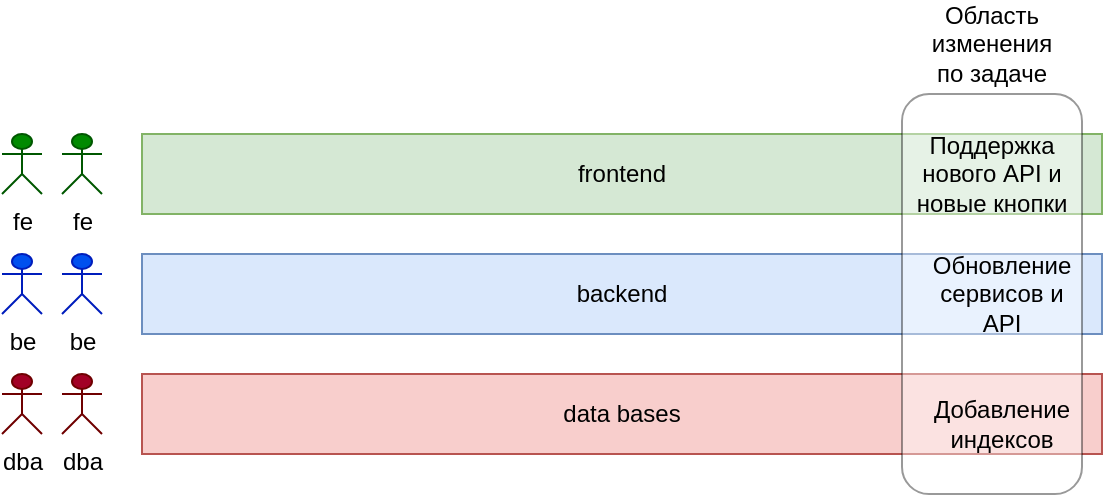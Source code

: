 <mxfile version="24.8.3">
  <diagram name="Страница — 1" id="dspnzavVv30NwzIllLJX">
    <mxGraphModel dx="1434" dy="807" grid="1" gridSize="10" guides="1" tooltips="1" connect="1" arrows="1" fold="1" page="1" pageScale="1" pageWidth="827" pageHeight="1169" math="0" shadow="0">
      <root>
        <mxCell id="0" />
        <mxCell id="1" parent="0" />
        <mxCell id="sdQKKtl3xIUhH_cptPtz-1" value="frontend" style="rounded=0;whiteSpace=wrap;html=1;fillColor=#d5e8d4;strokeColor=#82b366;" parent="1" vertex="1">
          <mxGeometry x="120" y="160" width="480" height="40" as="geometry" />
        </mxCell>
        <mxCell id="sdQKKtl3xIUhH_cptPtz-2" value="backend" style="rounded=0;whiteSpace=wrap;html=1;fillColor=#dae8fc;strokeColor=#6c8ebf;" parent="1" vertex="1">
          <mxGeometry x="120" y="220" width="480" height="40" as="geometry" />
        </mxCell>
        <mxCell id="sdQKKtl3xIUhH_cptPtz-3" value="data bases" style="rounded=0;whiteSpace=wrap;html=1;fillColor=#f8cecc;strokeColor=#b85450;" parent="1" vertex="1">
          <mxGeometry x="120" y="280" width="480" height="40" as="geometry" />
        </mxCell>
        <mxCell id="sdQKKtl3xIUhH_cptPtz-4" value="fe" style="shape=umlActor;verticalLabelPosition=bottom;verticalAlign=top;html=1;outlineConnect=0;fillColor=#008a00;strokeColor=#005700;fontColor=#000000;" parent="1" vertex="1">
          <mxGeometry x="80" y="160" width="20" height="30" as="geometry" />
        </mxCell>
        <mxCell id="sdQKKtl3xIUhH_cptPtz-8" value="fe" style="shape=umlActor;verticalLabelPosition=bottom;verticalAlign=top;html=1;outlineConnect=0;fillColor=#008a00;strokeColor=#005700;fontColor=#000000;" parent="1" vertex="1">
          <mxGeometry x="50" y="160" width="20" height="30" as="geometry" />
        </mxCell>
        <mxCell id="sdQKKtl3xIUhH_cptPtz-9" value="be" style="shape=umlActor;verticalLabelPosition=bottom;verticalAlign=top;html=1;outlineConnect=0;fillColor=#0050ef;fontColor=#000000;strokeColor=#001DBC;" parent="1" vertex="1">
          <mxGeometry x="80" y="220" width="20" height="30" as="geometry" />
        </mxCell>
        <mxCell id="sdQKKtl3xIUhH_cptPtz-10" value="be" style="shape=umlActor;verticalLabelPosition=bottom;verticalAlign=top;html=1;outlineConnect=0;fillColor=#0050ef;fontColor=#000000;strokeColor=#001DBC;" parent="1" vertex="1">
          <mxGeometry x="50" y="220" width="20" height="30" as="geometry" />
        </mxCell>
        <mxCell id="sdQKKtl3xIUhH_cptPtz-11" value="dba" style="shape=umlActor;verticalLabelPosition=bottom;verticalAlign=top;html=1;outlineConnect=0;fillColor=#a20025;fontColor=#000000;strokeColor=#6F0000;" parent="1" vertex="1">
          <mxGeometry x="80" y="280" width="20" height="30" as="geometry" />
        </mxCell>
        <mxCell id="sdQKKtl3xIUhH_cptPtz-12" value="dba" style="shape=umlActor;verticalLabelPosition=bottom;verticalAlign=top;html=1;outlineConnect=0;fillColor=#a20025;fontColor=#000000;strokeColor=#6F0000;" parent="1" vertex="1">
          <mxGeometry x="50" y="280" width="20" height="30" as="geometry" />
        </mxCell>
        <mxCell id="sdQKKtl3xIUhH_cptPtz-13" value="" style="rounded=1;whiteSpace=wrap;html=1;opacity=40;" parent="1" vertex="1">
          <mxGeometry x="500" y="140" width="90" height="200" as="geometry" />
        </mxCell>
        <mxCell id="sdQKKtl3xIUhH_cptPtz-14" value="Область изменения&lt;br&gt;по задаче" style="text;html=1;align=center;verticalAlign=middle;whiteSpace=wrap;rounded=0;" parent="1" vertex="1">
          <mxGeometry x="515" y="100" width="60" height="30" as="geometry" />
        </mxCell>
        <mxCell id="sdQKKtl3xIUhH_cptPtz-15" value="Добавление&lt;br&gt;индексов" style="text;html=1;align=center;verticalAlign=middle;whiteSpace=wrap;rounded=0;" parent="1" vertex="1">
          <mxGeometry x="520" y="290" width="60" height="30" as="geometry" />
        </mxCell>
        <mxCell id="sdQKKtl3xIUhH_cptPtz-18" value="Обновление сервисов и API" style="text;html=1;align=center;verticalAlign=middle;whiteSpace=wrap;rounded=0;" parent="1" vertex="1">
          <mxGeometry x="520" y="225" width="60" height="30" as="geometry" />
        </mxCell>
        <mxCell id="sdQKKtl3xIUhH_cptPtz-19" value="Поддержка нового API и новые кнопки" style="text;html=1;align=center;verticalAlign=middle;whiteSpace=wrap;rounded=0;" parent="1" vertex="1">
          <mxGeometry x="505" y="165" width="80" height="30" as="geometry" />
        </mxCell>
      </root>
    </mxGraphModel>
  </diagram>
</mxfile>
